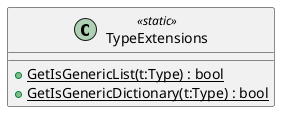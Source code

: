 @startuml
class TypeExtensions <<static>> {
    + {static} GetIsGenericList(t:Type) : bool
    + {static} GetIsGenericDictionary(t:Type) : bool
}
@enduml
